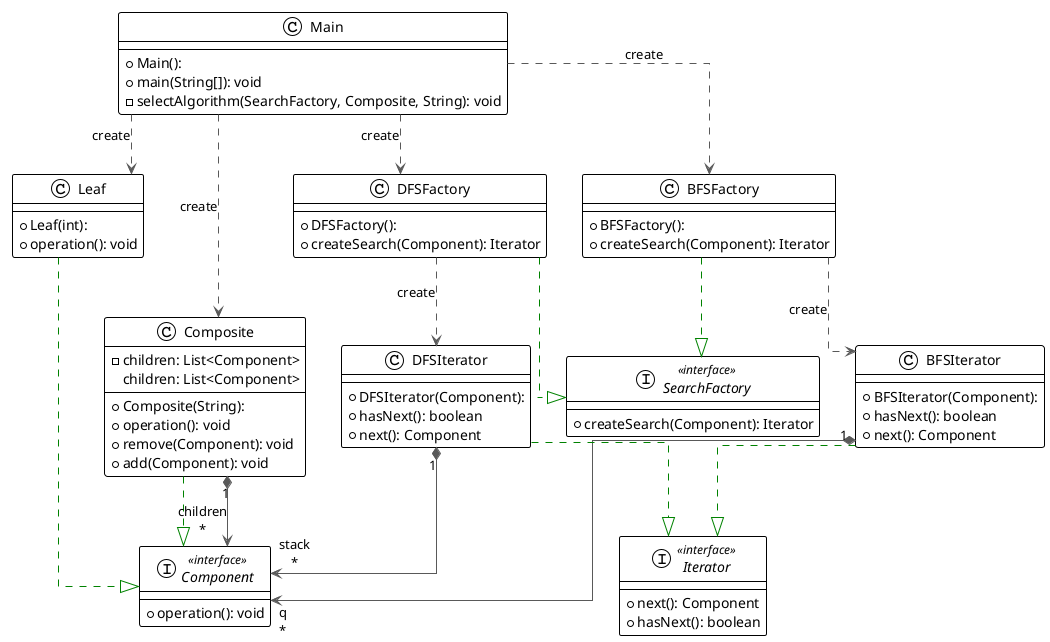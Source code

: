 @startuml

!theme plain
top to bottom direction
skinparam linetype ortho

class BFSFactory {
  + BFSFactory(): 
  + createSearch(Component): Iterator
}
class BFSIterator {
  + BFSIterator(Component): 
  + hasNext(): boolean
  + next(): Component
}
interface Component << interface >> {
  + operation(): void
}
class Composite {
  + Composite(String): 
  - children: List<Component>
  + operation(): void
  + remove(Component): void
  + add(Component): void
   children: List<Component>
}

class DFSFactory {
  + DFSFactory(): 
  + createSearch(Component): Iterator
}
class DFSIterator {
  + DFSIterator(Component): 
  + hasNext(): boolean
  + next(): Component
}
interface Iterator << interface >> {
  + next(): Component
  + hasNext(): boolean
}
class Leaf {
  + Leaf(int): 
  + operation(): void
}
class Main {
  + Main(): 
  + main(String[]): void
  - selectAlgorithm(SearchFactory, Composite, String): void
}
interface SearchFactory << interface >> {
  + createSearch(Component): Iterator
}

BFSFactory         -[#595959,dashed]->  BFSIterator       : "«create»"
BFSFactory         -[#008200,dashed]-^  SearchFactory     
BFSIterator       "1" *-[#595959,plain]-> "q\n*" Component         
BFSIterator        -[#008200,dashed]-^  Iterator          
Composite          -[#008200,dashed]-^  Component         
Composite         "1" *-[#595959,plain]-> "children\n*" Component         
DFSFactory         -[#595959,dashed]->  DFSIterator       : "«create»"
DFSFactory         -[#008200,dashed]-^  SearchFactory     
DFSIterator       "1" *-[#595959,plain]-> "stack\n*" Component         
DFSIterator        -[#008200,dashed]-^  Iterator          
Leaf               -[#008200,dashed]-^  Component         
Main               -[#595959,dashed]->  BFSFactory        : "«create»"
Main               -[#595959,dashed]->  Composite         : "«create»"
Main               -[#595959,dashed]->  DFSFactory        : "«create»"
Main               -[#595959,dashed]->  Leaf              : "«create»"
@enduml
